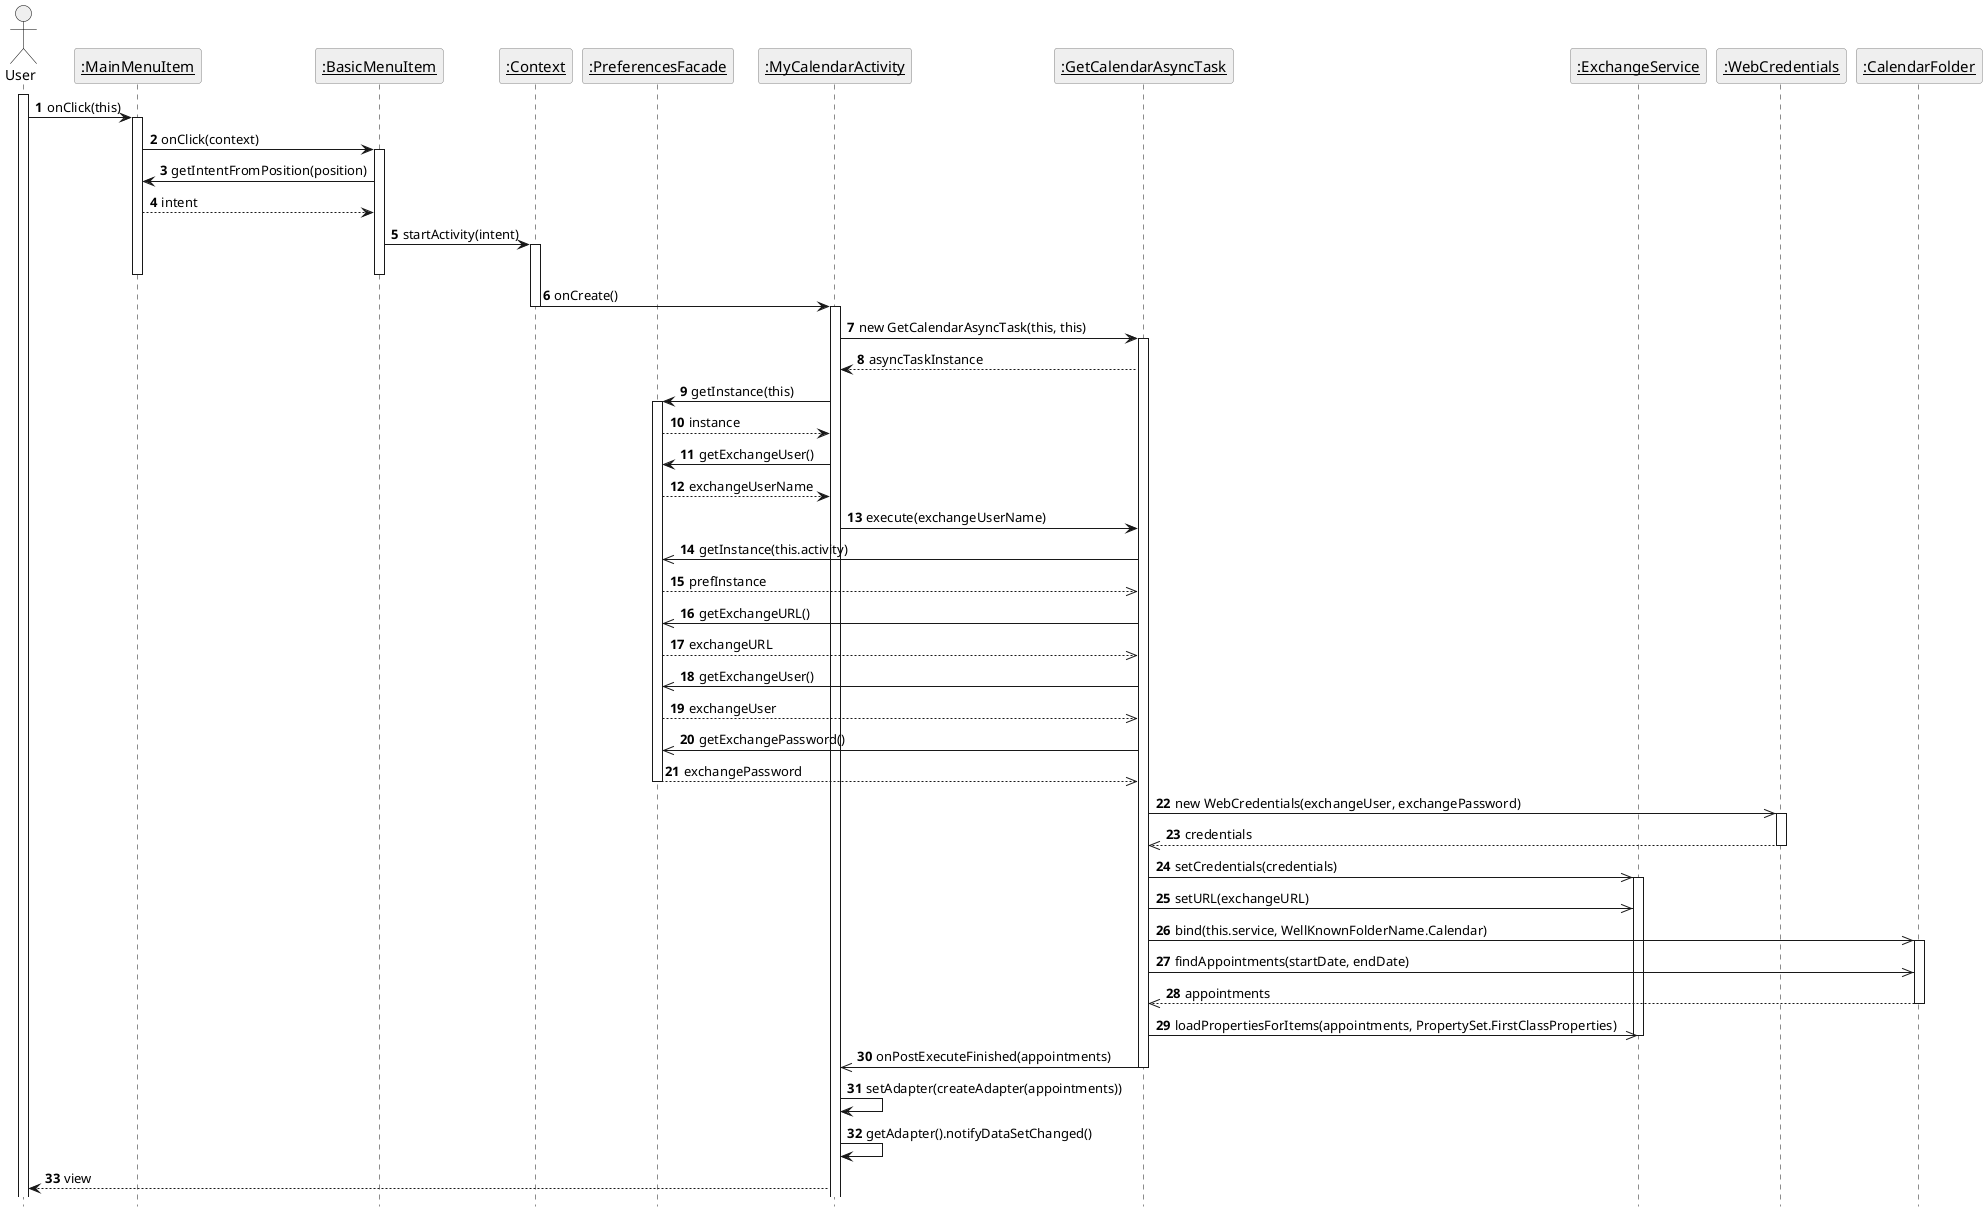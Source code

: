 @startuml

hide footbox

autonumber

skinparam sequence {
    ParticipantBorderColor grey
    ParticipantBackgroundColor #EFEFEF
    ParticipantFontName Futura
    ParticipantFontSize 15

    ActorBackgroundColor #EFEFEF
    ActorBorderColor black

    ArrowFontName Futura
}

actor User
participant "__:MainMenuItem__"
participant "__:BasicMenuItem__"
participant "__:Context__"
participant "__:PreferencesFacade__"
participant "__:MyCalendarActivity__"
participant "__:GetCalendarAsyncTask__"
participant "__:ExchangeService__"
participant "__:WebCredentials__"
participant "__:CalendarFolder__"

activate User
User -> "__:MainMenuItem__":onClick(this)
activate "__:MainMenuItem__"
"__:MainMenuItem__" -> "__:BasicMenuItem__":onClick(context)
activate "__:BasicMenuItem__"
"__:BasicMenuItem__" -> "__:MainMenuItem__":getIntentFromPosition(position)
"__:MainMenuItem__" --> "__:BasicMenuItem__":intent
 "__:BasicMenuItem__" -> "__:Context__":startActivity(intent)
 activate "__:Context__"
 deactivate "__:MainMenuItem__"
 deactivate "__:BasicMenuItem__"
"__:Context__" -> "__:MyCalendarActivity__":onCreate()
 deactivate "__:Context__"
 activate "__:MyCalendarActivity__"
 "__:MyCalendarActivity__" -> "__:GetCalendarAsyncTask__": new GetCalendarAsyncTask(this, this)
  activate "__:GetCalendarAsyncTask__"
 "__:GetCalendarAsyncTask__" --> "__:MyCalendarActivity__": asyncTaskInstance
  "__:MyCalendarActivity__" -> "__:PreferencesFacade__":getInstance(this)
  activate "__:PreferencesFacade__"
 "__:PreferencesFacade__" --> "__:MyCalendarActivity__": instance
 "__:MyCalendarActivity__" -> "__:PreferencesFacade__": getExchangeUser()
 "__:PreferencesFacade__" --> "__:MyCalendarActivity__": exchangeUserName
 "__:MyCalendarActivity__" -> "__:GetCalendarAsyncTask__": execute(exchangeUserName)
 "__:GetCalendarAsyncTask__" ->> "__:PreferencesFacade__": getInstance(this.activity)
 "__:PreferencesFacade__" -->> "__:GetCalendarAsyncTask__": prefInstance
 "__:GetCalendarAsyncTask__" ->> "__:PreferencesFacade__": getExchangeURL()
 "__:PreferencesFacade__" -->> "__:GetCalendarAsyncTask__": exchangeURL
 "__:GetCalendarAsyncTask__" ->> "__:PreferencesFacade__": getExchangeUser()
 "__:PreferencesFacade__" -->> "__:GetCalendarAsyncTask__": exchangeUser
 "__:GetCalendarAsyncTask__" ->> "__:PreferencesFacade__": getExchangePassword()
 "__:PreferencesFacade__" -->> "__:GetCalendarAsyncTask__": exchangePassword
 deactivate "__:PreferencesFacade__"
 "__:GetCalendarAsyncTask__" ->> "__:WebCredentials__": new WebCredentials(exchangeUser, exchangePassword)
 activate "__:WebCredentials__"
 "__:WebCredentials__" -->> "__:GetCalendarAsyncTask__": credentials
 deactivate "__:WebCredentials__"
 "__:GetCalendarAsyncTask__" ->> "__:ExchangeService__": setCredentials(credentials)
 activate "__:ExchangeService__"
 "__:GetCalendarAsyncTask__" ->> "__:ExchangeService__": setURL(exchangeURL)
 "__:GetCalendarAsyncTask__" ->> "__:CalendarFolder__":bind(this.service, WellKnownFolderName.Calendar)
 activate "__:CalendarFolder__"
 "__:GetCalendarAsyncTask__" ->> "__:CalendarFolder__": findAppointments(startDate, endDate)
 "__:CalendarFolder__" -->> "__:GetCalendarAsyncTask__": appointments
 deactivate "__:CalendarFolder__"
 "__:GetCalendarAsyncTask__" ->> "__:ExchangeService__": loadPropertiesForItems(appointments, PropertySet.FirstClassProperties)
 deactivate "__:ExchangeService__"
 "__:GetCalendarAsyncTask__" ->> "__:MyCalendarActivity__": onPostExecuteFinished(appointments)
 deactivate "__:GetCalendarAsyncTask__"
 "__:MyCalendarActivity__" -> "__:MyCalendarActivity__": setAdapter(createAdapter(appointments))
 "__:MyCalendarActivity__" -> "__:MyCalendarActivity__": getAdapter().notifyDataSetChanged()
 "__:MyCalendarActivity__" --> User: view









@enduml